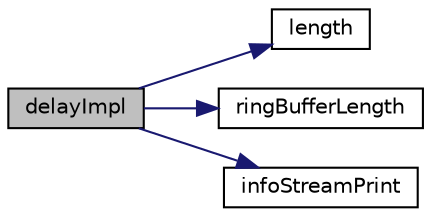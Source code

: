 digraph "delayImpl"
{
  edge [fontname="Helvetica",fontsize="10",labelfontname="Helvetica",labelfontsize="10"];
  node [fontname="Helvetica",fontsize="10",shape=record];
  rankdir="LR";
  Node0 [label="delayImpl",height=0.2,width=0.4,color="black", fillcolor="grey75", style="filled", fontcolor="black"];
  Node0 -> Node1 [color="midnightblue",fontsize="10",style="solid",fontname="Helvetica"];
  Node1 [label="length",height=0.2,width=0.4,color="black", fillcolor="white", style="filled",URL="$db/d34/_k_i_n_set_options_8m.html#a5e0258c639a26425f868c8129a9a0329"];
  Node0 -> Node2 [color="midnightblue",fontsize="10",style="solid",fontname="Helvetica"];
  Node2 [label="ringBufferLength",height=0.2,width=0.4,color="black", fillcolor="white", style="filled",URL="$d4/d77/ringbuffer_8c.html#a290a535e10f1487fa05055c47c2ae35b"];
  Node0 -> Node3 [color="midnightblue",fontsize="10",style="solid",fontname="Helvetica"];
  Node3 [label="infoStreamPrint",height=0.2,width=0.4,color="black", fillcolor="white", style="filled",URL="$d8/d3d/omc__error_8c.html#a10db3e5db0fc2d27b41ceafbbca0d2ad"];
}
